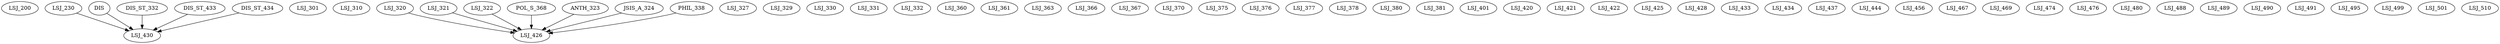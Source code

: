 digraph G {
    LSJ_200;
    LSJ_230;
    LSJ_301;
    LSJ_310;
    LSJ_320;
    LSJ_321;
    LSJ_322;
    LSJ_327;
    LSJ_329;
    LSJ_330;
    LSJ_331;
    LSJ_332;
    LSJ_360;
    LSJ_361;
    LSJ_363;
    LSJ_366;
    LSJ_367;
    LSJ_370;
    LSJ_375;
    LSJ_376;
    LSJ_377;
    LSJ_378;
    LSJ_380;
    LSJ_381;
    LSJ_401;
    LSJ_420;
    LSJ_421;
    LSJ_422;
    LSJ_425;
    edge [color=black];
    LSJ_320 -> LSJ_426;
    POL_S_368 -> LSJ_426;
    LSJ_321 -> LSJ_426;
    ANTH_323 -> LSJ_426;
    LSJ_322 -> LSJ_426;
    JSIS_A_324 -> LSJ_426;
    PHIL_338 -> LSJ_426;
    LSJ_428;
    edge [color=black];
    DIS -> LSJ_430;
    LSJ_230 -> LSJ_430;
    DIS_ST_332 -> LSJ_430;
    DIS_ST_433 -> LSJ_430;
    DIS_ST_434 -> LSJ_430;
    LSJ_433;
    LSJ_434;
    LSJ_437;
    LSJ_444;
    LSJ_456;
    LSJ_467;
    LSJ_469;
    LSJ_474;
    LSJ_476;
    LSJ_480;
    LSJ_488;
    LSJ_489;
    LSJ_490;
    LSJ_491;
    LSJ_495;
    LSJ_499;
    LSJ_501;
    LSJ_510;
}
